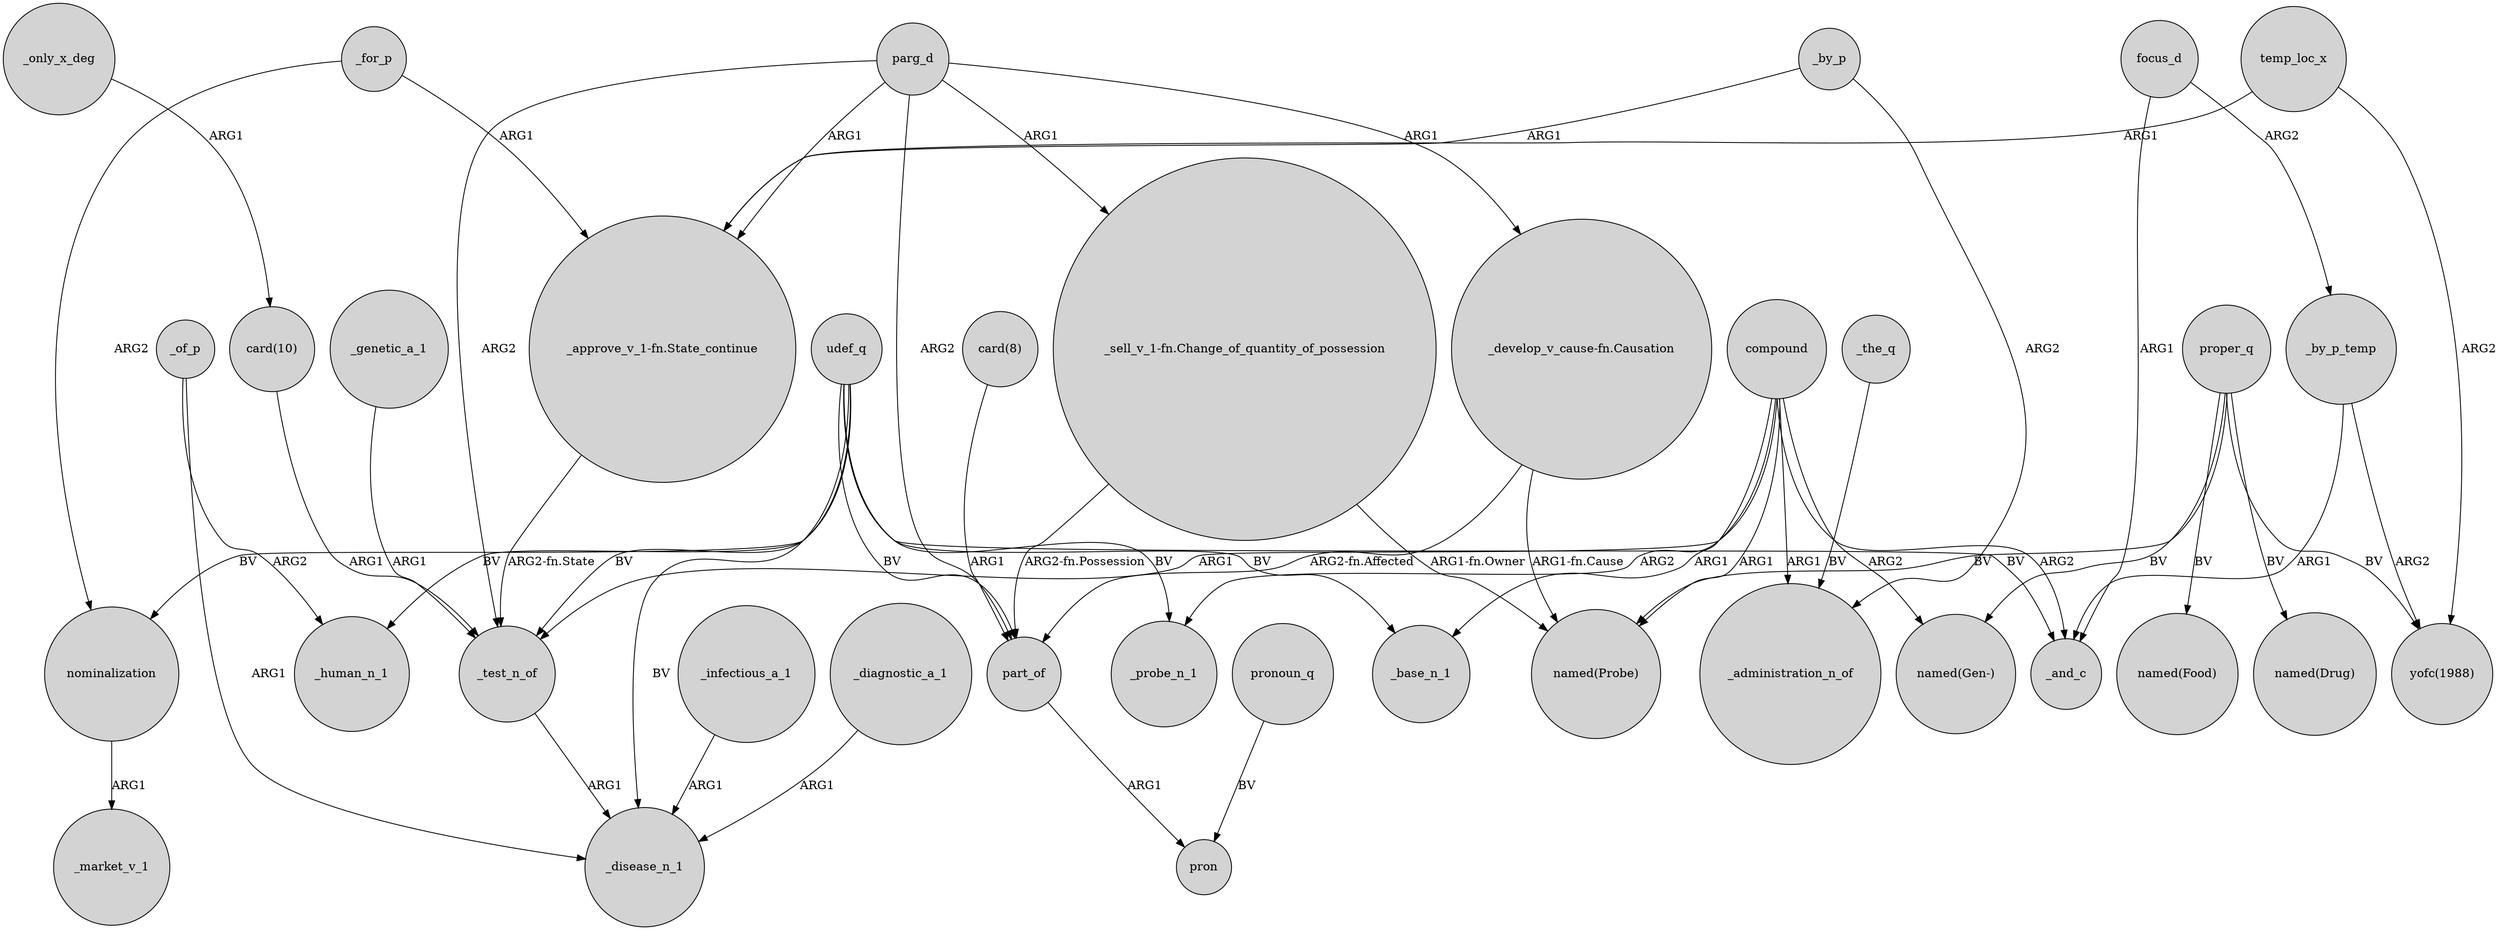 digraph {
	node [shape=circle style=filled]
	parg_d -> _test_n_of [label=ARG2]
	udef_q -> _disease_n_1 [label=BV]
	_only_x_deg -> "card(10)" [label=ARG1]
	"_sell_v_1-fn.Change_of_quantity_of_possession" -> "named(Probe)" [label="ARG1-fn.Owner"]
	compound -> _probe_n_1 [label=ARG2]
	_of_p -> _disease_n_1 [label=ARG1]
	proper_q -> "named(Food)" [label=BV]
	udef_q -> part_of [label=BV]
	nominalization -> _market_v_1 [label=ARG1]
	_diagnostic_a_1 -> _disease_n_1 [label=ARG1]
	compound -> "named(Probe)" [label=ARG1]
	compound -> _administration_n_of [label=ARG1]
	_by_p_temp -> "yofc(1988)" [label=ARG2]
	"_approve_v_1-fn.State_continue" -> _test_n_of [label="ARG2-fn.State"]
	udef_q -> _test_n_of [label=BV]
	_genetic_a_1 -> _test_n_of [label=ARG1]
	udef_q -> nominalization [label=BV]
	_by_p -> "_approve_v_1-fn.State_continue" [label=ARG1]
	parg_d -> "_approve_v_1-fn.State_continue" [label=ARG1]
	udef_q -> _human_n_1 [label=BV]
	"card(10)" -> _test_n_of [label=ARG1]
	_infectious_a_1 -> _disease_n_1 [label=ARG1]
	udef_q -> _and_c [label=BV]
	parg_d -> "_develop_v_cause-fn.Causation" [label=ARG1]
	compound -> _and_c [label=ARG2]
	parg_d -> "_sell_v_1-fn.Change_of_quantity_of_possession" [label=ARG1]
	compound -> _test_n_of [label=ARG1]
	parg_d -> part_of [label=ARG2]
	udef_q -> _probe_n_1 [label=BV]
	pronoun_q -> pron [label=BV]
	compound -> "named(Gen-)" [label=ARG2]
	proper_q -> "named(Probe)" [label=BV]
	part_of -> pron [label=ARG1]
	_test_n_of -> _disease_n_1 [label=ARG1]
	_by_p -> _administration_n_of [label=ARG2]
	"_develop_v_cause-fn.Causation" -> part_of [label="ARG2-fn.Affected"]
	temp_loc_x -> "_approve_v_1-fn.State_continue" [label=ARG1]
	_of_p -> _human_n_1 [label=ARG2]
	"_develop_v_cause-fn.Causation" -> "named(Probe)" [label="ARG1-fn.Cause"]
	temp_loc_x -> "yofc(1988)" [label=ARG2]
	_for_p -> nominalization [label=ARG2]
	focus_d -> _and_c [label=ARG1]
	_for_p -> "_approve_v_1-fn.State_continue" [label=ARG1]
	"card(8)" -> part_of [label=ARG1]
	proper_q -> "yofc(1988)" [label=BV]
	compound -> _base_n_1 [label=ARG1]
	udef_q -> _base_n_1 [label=BV]
	_by_p_temp -> _and_c [label=ARG1]
	proper_q -> "named(Gen-)" [label=BV]
	focus_d -> _by_p_temp [label=ARG2]
	_the_q -> _administration_n_of [label=BV]
	proper_q -> "named(Drug)" [label=BV]
	"_sell_v_1-fn.Change_of_quantity_of_possession" -> part_of [label="ARG2-fn.Possession"]
}
